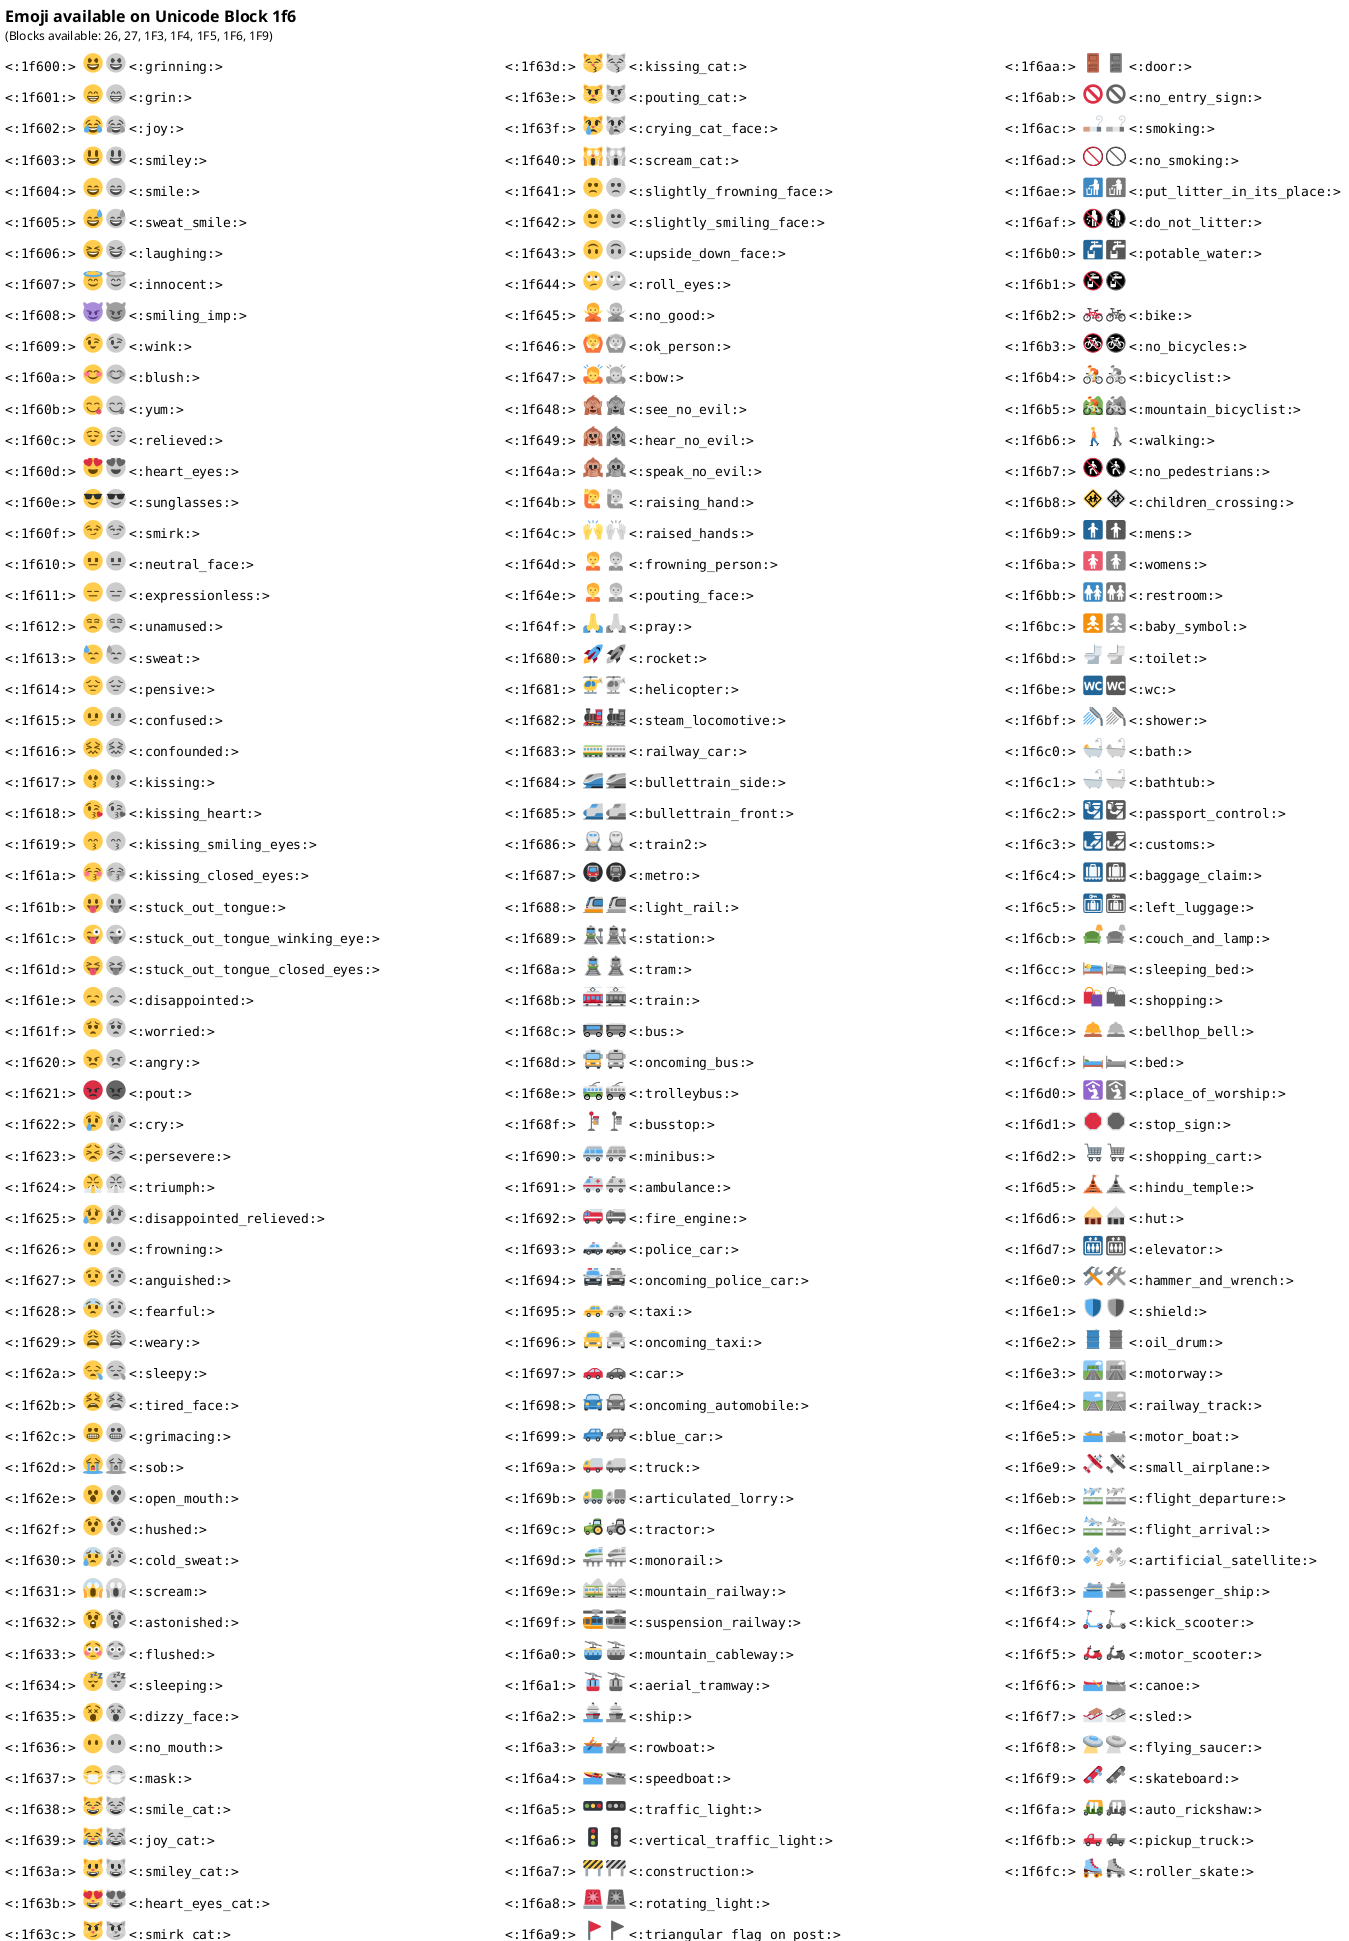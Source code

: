 {
  "sha1": "241ke6emem1l8e3xu6xeogmcodcvetj",
  "insertion": {
    "when": "2024-05-30T20:48:19.894Z",
    "user": "plantuml@gmail.com"
  }
}
@startuml
emoji 1f6
@enduml
